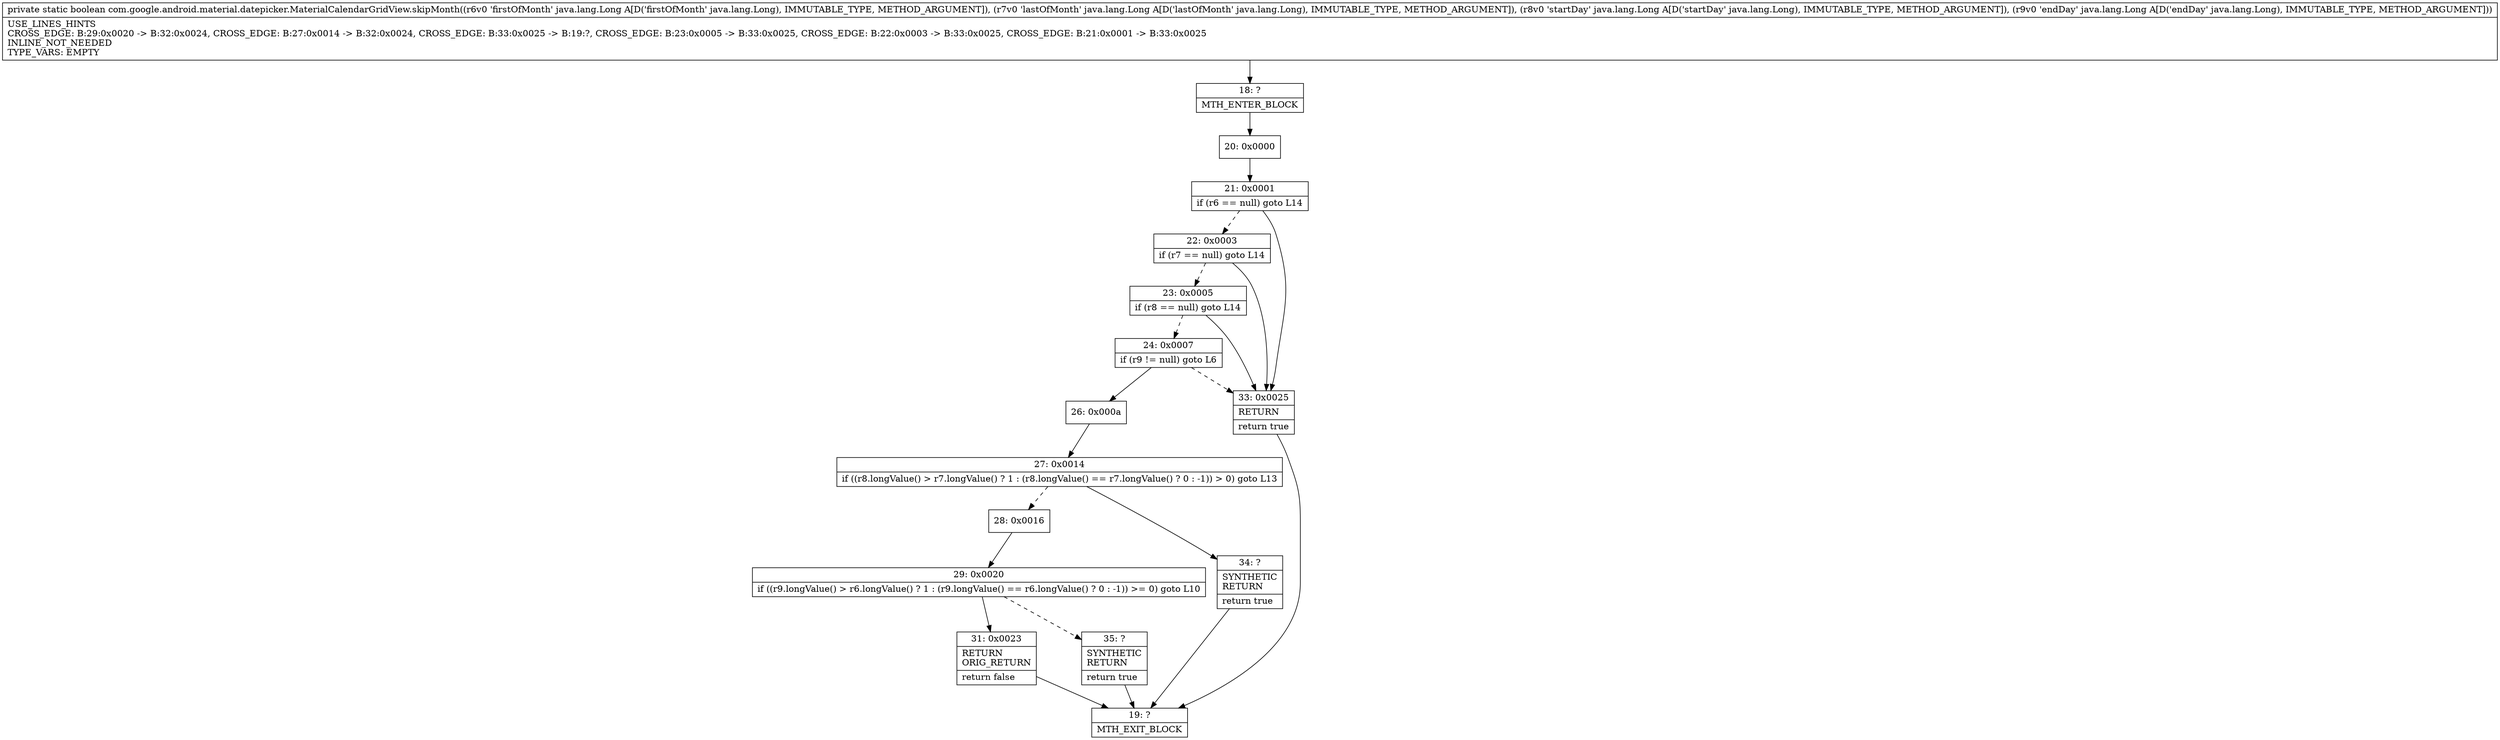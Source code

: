 digraph "CFG forcom.google.android.material.datepicker.MaterialCalendarGridView.skipMonth(Ljava\/lang\/Long;Ljava\/lang\/Long;Ljava\/lang\/Long;Ljava\/lang\/Long;)Z" {
Node_18 [shape=record,label="{18\:\ ?|MTH_ENTER_BLOCK\l}"];
Node_20 [shape=record,label="{20\:\ 0x0000}"];
Node_21 [shape=record,label="{21\:\ 0x0001|if (r6 == null) goto L14\l}"];
Node_22 [shape=record,label="{22\:\ 0x0003|if (r7 == null) goto L14\l}"];
Node_23 [shape=record,label="{23\:\ 0x0005|if (r8 == null) goto L14\l}"];
Node_24 [shape=record,label="{24\:\ 0x0007|if (r9 != null) goto L6\l}"];
Node_26 [shape=record,label="{26\:\ 0x000a}"];
Node_27 [shape=record,label="{27\:\ 0x0014|if ((r8.longValue() \> r7.longValue() ? 1 : (r8.longValue() == r7.longValue() ? 0 : \-1)) \> 0) goto L13\l}"];
Node_28 [shape=record,label="{28\:\ 0x0016}"];
Node_29 [shape=record,label="{29\:\ 0x0020|if ((r9.longValue() \> r6.longValue() ? 1 : (r9.longValue() == r6.longValue() ? 0 : \-1)) \>= 0) goto L10\l}"];
Node_31 [shape=record,label="{31\:\ 0x0023|RETURN\lORIG_RETURN\l|return false\l}"];
Node_19 [shape=record,label="{19\:\ ?|MTH_EXIT_BLOCK\l}"];
Node_35 [shape=record,label="{35\:\ ?|SYNTHETIC\lRETURN\l|return true\l}"];
Node_34 [shape=record,label="{34\:\ ?|SYNTHETIC\lRETURN\l|return true\l}"];
Node_33 [shape=record,label="{33\:\ 0x0025|RETURN\l|return true\l}"];
MethodNode[shape=record,label="{private static boolean com.google.android.material.datepicker.MaterialCalendarGridView.skipMonth((r6v0 'firstOfMonth' java.lang.Long A[D('firstOfMonth' java.lang.Long), IMMUTABLE_TYPE, METHOD_ARGUMENT]), (r7v0 'lastOfMonth' java.lang.Long A[D('lastOfMonth' java.lang.Long), IMMUTABLE_TYPE, METHOD_ARGUMENT]), (r8v0 'startDay' java.lang.Long A[D('startDay' java.lang.Long), IMMUTABLE_TYPE, METHOD_ARGUMENT]), (r9v0 'endDay' java.lang.Long A[D('endDay' java.lang.Long), IMMUTABLE_TYPE, METHOD_ARGUMENT]))  | USE_LINES_HINTS\lCROSS_EDGE: B:29:0x0020 \-\> B:32:0x0024, CROSS_EDGE: B:27:0x0014 \-\> B:32:0x0024, CROSS_EDGE: B:33:0x0025 \-\> B:19:?, CROSS_EDGE: B:23:0x0005 \-\> B:33:0x0025, CROSS_EDGE: B:22:0x0003 \-\> B:33:0x0025, CROSS_EDGE: B:21:0x0001 \-\> B:33:0x0025\lINLINE_NOT_NEEDED\lTYPE_VARS: EMPTY\l}"];
MethodNode -> Node_18;Node_18 -> Node_20;
Node_20 -> Node_21;
Node_21 -> Node_22[style=dashed];
Node_21 -> Node_33;
Node_22 -> Node_23[style=dashed];
Node_22 -> Node_33;
Node_23 -> Node_24[style=dashed];
Node_23 -> Node_33;
Node_24 -> Node_26;
Node_24 -> Node_33[style=dashed];
Node_26 -> Node_27;
Node_27 -> Node_28[style=dashed];
Node_27 -> Node_34;
Node_28 -> Node_29;
Node_29 -> Node_31;
Node_29 -> Node_35[style=dashed];
Node_31 -> Node_19;
Node_35 -> Node_19;
Node_34 -> Node_19;
Node_33 -> Node_19;
}

